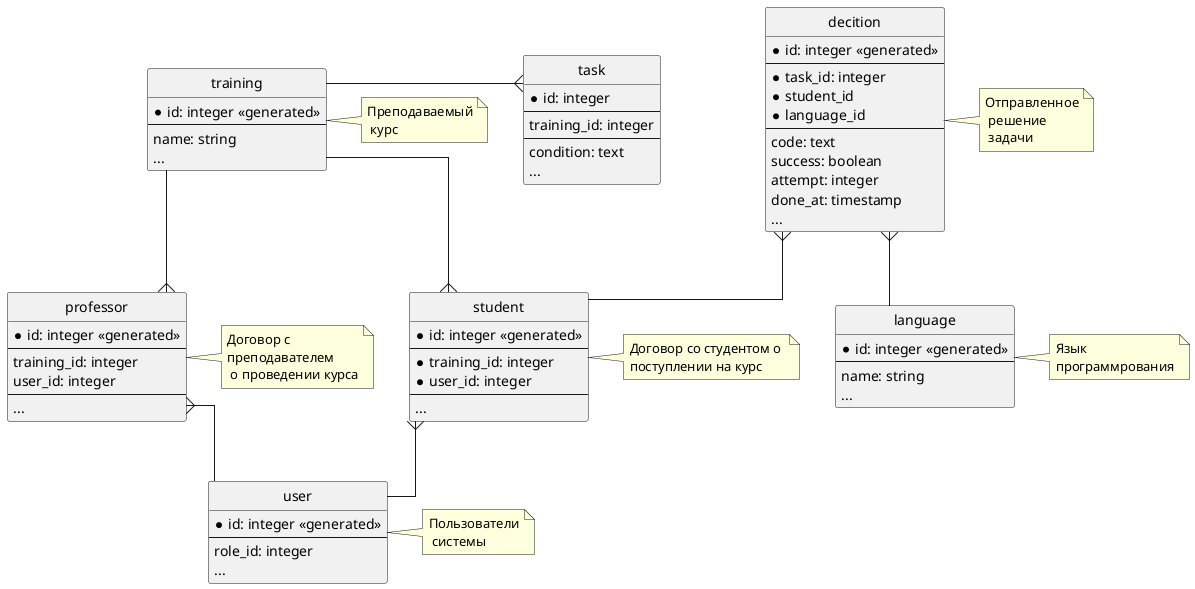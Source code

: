 @startuml "ER Manager"

skinparam linetype ortho
hide circle


entity user{
    * id: integer <<generated>>
    --
    role_id: integer
    ...
}

entity decition {
    *id: integer <<generated>> 
    --
    *task_id: integer
    *student_id
    *language_id
    --
    code: text
    success: boolean
    attempt: integer
    done_at: timestamp
    ...
}

entity training {
    * id: integer <<generated>>
    --
    name: string
    ...
}

entity student {
    * id: integer <<generated>>
    --
    * training_id: integer
    * user_id: integer
    --
    ...
}

entity professor {
    * id: integer <<generated>>
    --
    training_id: integer
    user_id: integer
    --
    ...
}

entity language {
    * id: integer <<generated>>
    --
    name: string
    ...
}

entity task {
    * id: integer
    --
    training_id: integer
    --
    condition: text
    ...
}

decition }-- student 
student }-u- training
student }-- user
professor }-u- training
professor }-- user
language -u-{ decition
task }-l- training


note right of student: Договор со студентом о \nпоступлении на курс
note right of professor: Договор с \nпреподавателем\n о проведении курса
note right of user: Пользователи\n системы
note right of decition: Отправленное\n решение\n задачи
note right of training: Преподаваемый\n курс

note right of language: Язык \nпрограммрования


@enduml